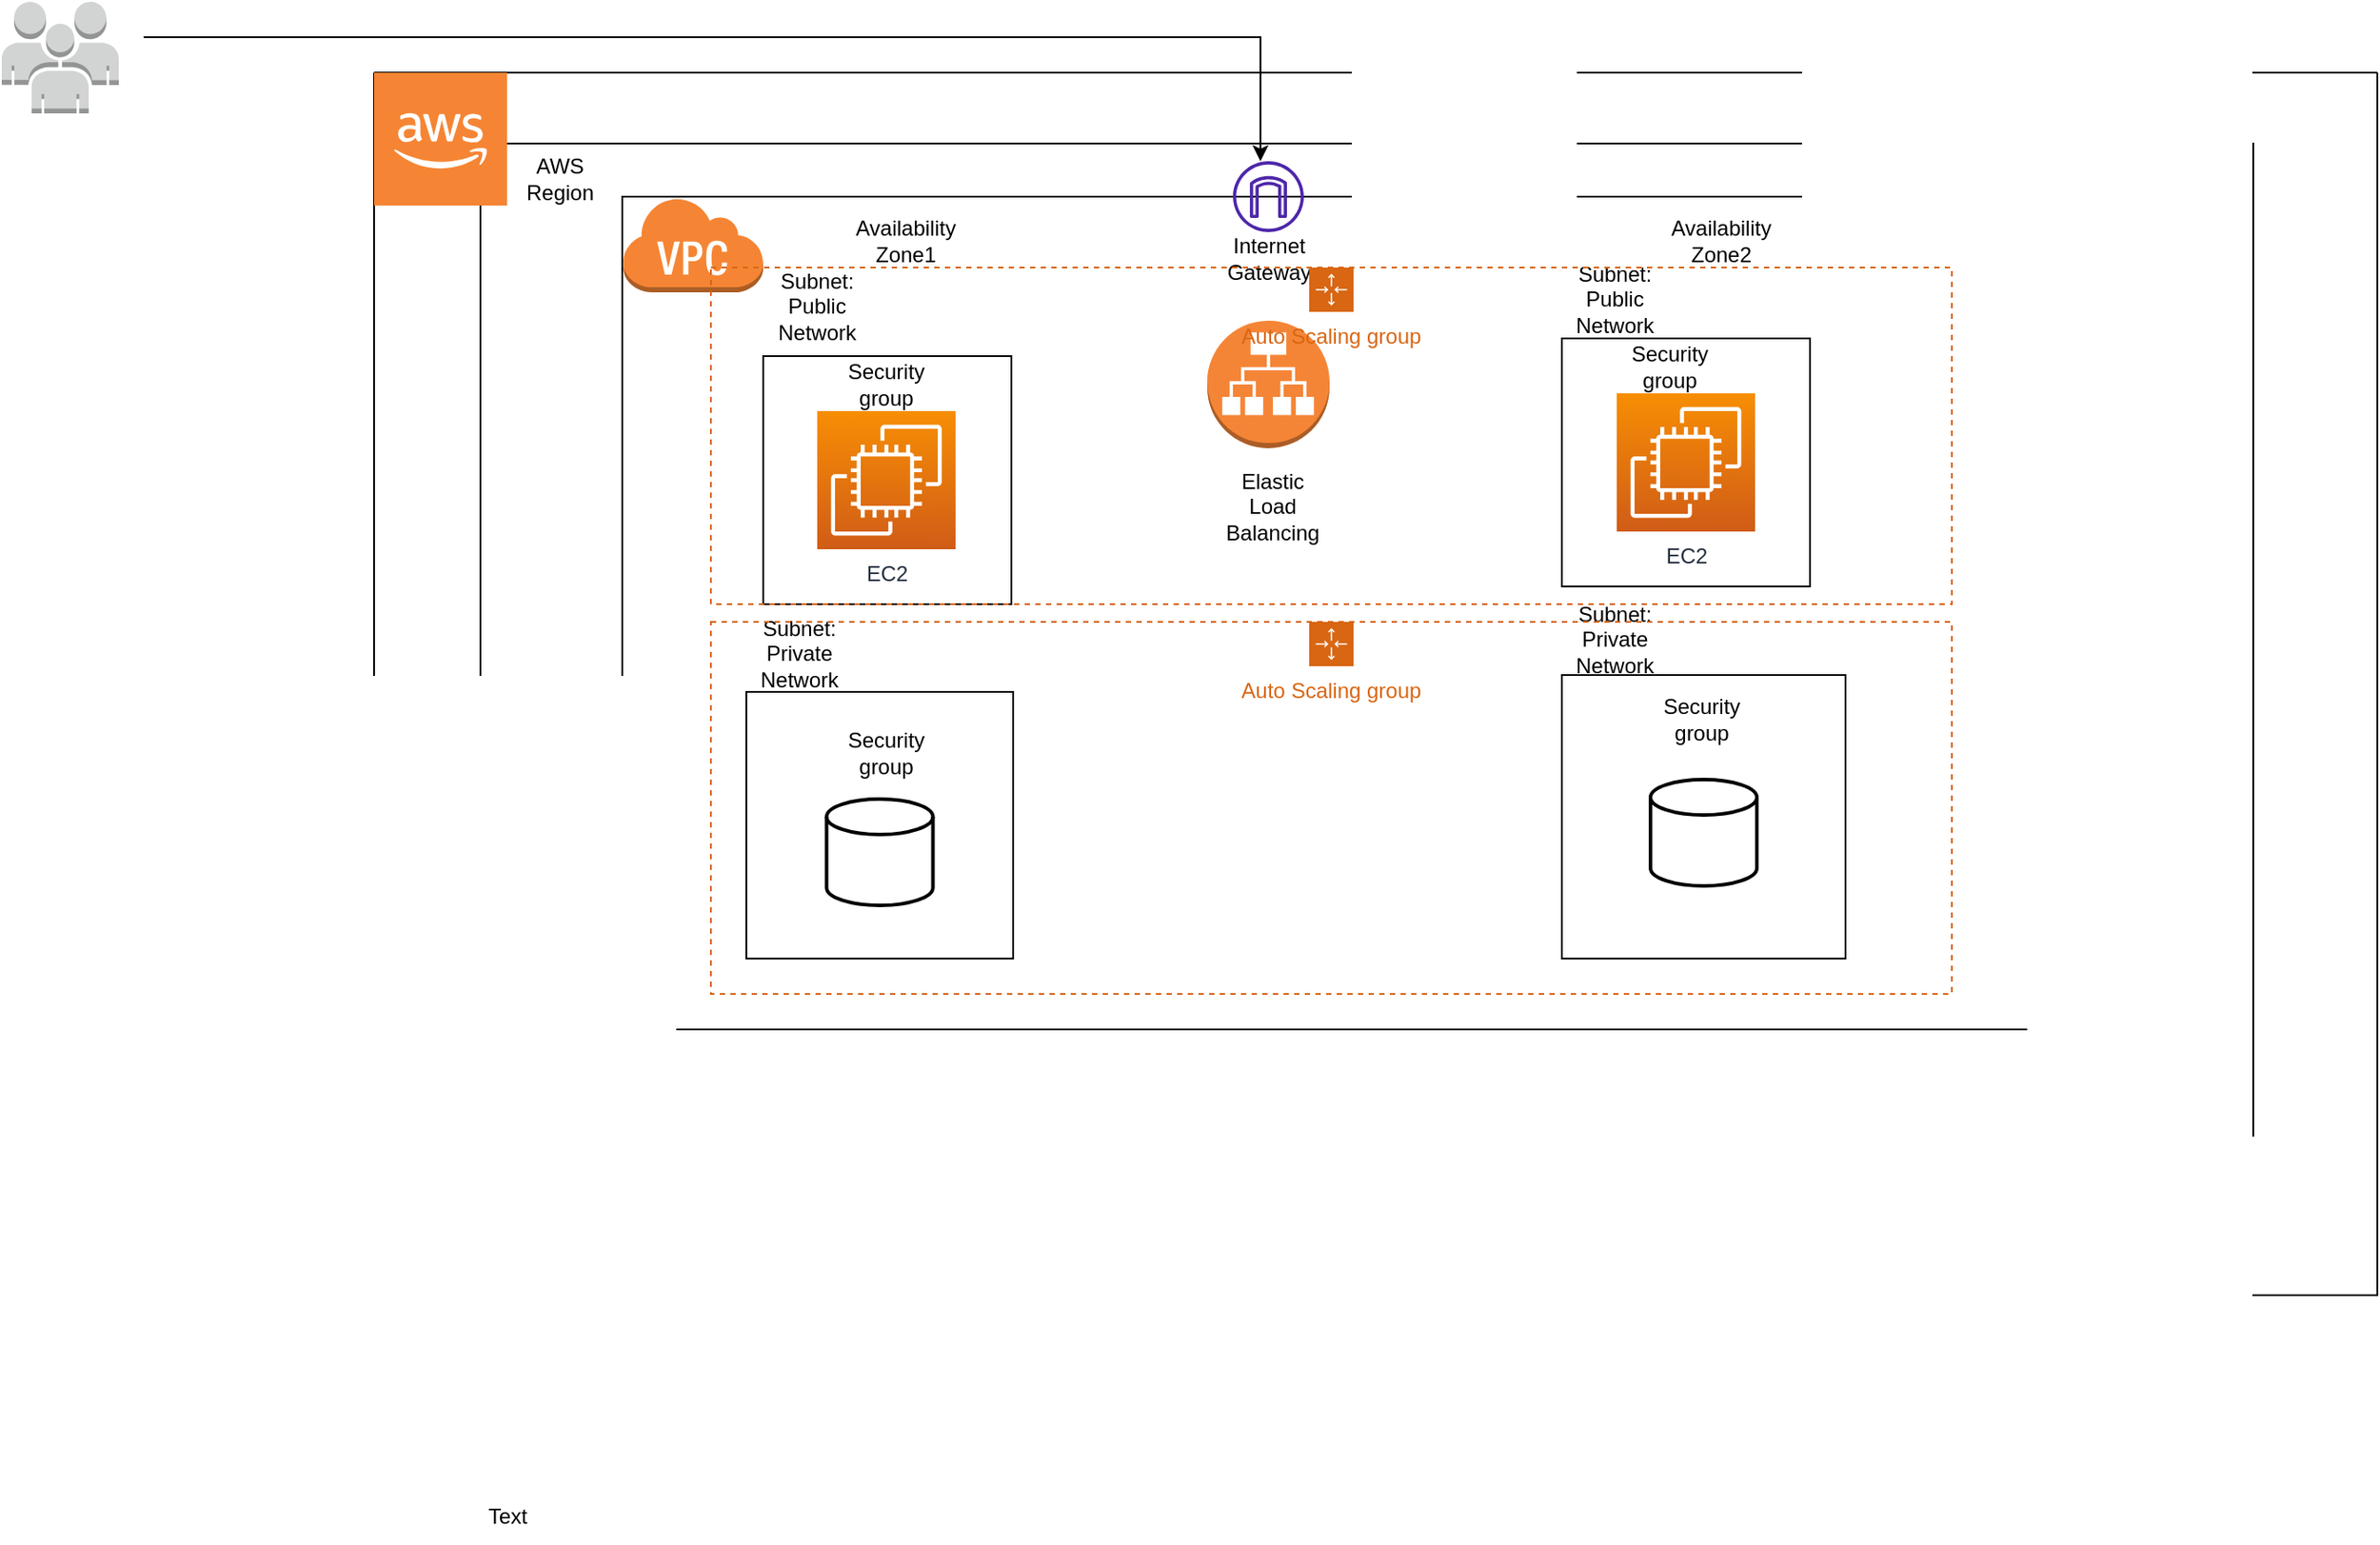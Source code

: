 <mxfile version="21.2.1" type="github">
  <diagram name="Page-1" id="PlIgevGMCSv-zmXggFxV">
    <mxGraphModel dx="938" dy="-621" grid="1" gridSize="10" guides="1" tooltips="1" connect="1" arrows="1" fold="1" page="1" pageScale="1" pageWidth="827" pageHeight="1169" math="0" shadow="0">
      <root>
        <mxCell id="0" />
        <mxCell id="1" parent="0" />
        <mxCell id="gjgdPwr-CT8w_bqsHbFe-2" value="" style="swimlane;startSize=0;movable=0;resizable=0;rotatable=0;deletable=0;editable=0;locked=1;connectable=0;" vertex="1" parent="1">
          <mxGeometry x="290" y="1220" width="1130" height="690" as="geometry" />
        </mxCell>
        <mxCell id="gjgdPwr-CT8w_bqsHbFe-6" value="" style="rounded=0;whiteSpace=wrap;html=1;" vertex="1" parent="gjgdPwr-CT8w_bqsHbFe-2">
          <mxGeometry x="60" y="40" width="1000" height="560" as="geometry" />
        </mxCell>
        <mxCell id="gjgdPwr-CT8w_bqsHbFe-7" value="" style="rounded=0;whiteSpace=wrap;html=1;movable=1;resizable=1;rotatable=1;deletable=1;editable=1;locked=0;connectable=1;" vertex="1" parent="gjgdPwr-CT8w_bqsHbFe-2">
          <mxGeometry x="140" y="70" width="830" height="470" as="geometry" />
        </mxCell>
        <mxCell id="gjgdPwr-CT8w_bqsHbFe-8" value="" style="outlineConnect=0;dashed=0;verticalLabelPosition=bottom;verticalAlign=top;align=center;html=1;shape=mxgraph.aws3.virtual_private_cloud;fillColor=#F58534;gradientColor=none;" vertex="1" parent="gjgdPwr-CT8w_bqsHbFe-2">
          <mxGeometry x="140" y="70" width="79.5" height="54" as="geometry" />
        </mxCell>
        <mxCell id="gjgdPwr-CT8w_bqsHbFe-12" value="" style="outlineConnect=0;dashed=0;verticalLabelPosition=bottom;verticalAlign=top;align=center;html=1;shape=mxgraph.aws3.cloud_2;fillColor=#F58534;gradientColor=none;movable=0;resizable=0;rotatable=0;deletable=0;editable=0;locked=1;connectable=0;" vertex="1" parent="gjgdPwr-CT8w_bqsHbFe-2">
          <mxGeometry width="75" height="75" as="geometry" />
        </mxCell>
        <mxCell id="gjgdPwr-CT8w_bqsHbFe-15" value="AWS Region" style="text;html=1;strokeColor=none;fillColor=none;align=center;verticalAlign=middle;whiteSpace=wrap;rounded=0;" vertex="1" parent="gjgdPwr-CT8w_bqsHbFe-2">
          <mxGeometry x="75" y="45" width="60" height="30" as="geometry" />
        </mxCell>
        <mxCell id="gjgdPwr-CT8w_bqsHbFe-16" value="" style="whiteSpace=wrap;html=1;aspect=fixed;movable=0;resizable=0;rotatable=0;deletable=0;editable=0;locked=1;connectable=0;" vertex="1" parent="gjgdPwr-CT8w_bqsHbFe-2">
          <mxGeometry x="219.5" y="160" width="140" height="140" as="geometry" />
        </mxCell>
        <mxCell id="gjgdPwr-CT8w_bqsHbFe-17" value="EC2" style="sketch=0;points=[[0,0,0],[0.25,0,0],[0.5,0,0],[0.75,0,0],[1,0,0],[0,1,0],[0.25,1,0],[0.5,1,0],[0.75,1,0],[1,1,0],[0,0.25,0],[0,0.5,0],[0,0.75,0],[1,0.25,0],[1,0.5,0],[1,0.75,0]];outlineConnect=0;fontColor=#232F3E;gradientColor=#F78E04;gradientDirection=north;fillColor=#D05C17;strokeColor=#ffffff;dashed=0;verticalLabelPosition=bottom;verticalAlign=top;align=center;html=1;fontSize=12;fontStyle=0;aspect=fixed;shape=mxgraph.aws4.resourceIcon;resIcon=mxgraph.aws4.ec2;movable=0;resizable=0;rotatable=0;deletable=0;editable=0;locked=1;connectable=0;" vertex="1" parent="gjgdPwr-CT8w_bqsHbFe-2">
          <mxGeometry x="250" y="191" width="78" height="78" as="geometry" />
        </mxCell>
        <mxCell id="gjgdPwr-CT8w_bqsHbFe-18" value="Security group" style="text;html=1;strokeColor=none;fillColor=none;align=center;verticalAlign=middle;whiteSpace=wrap;rounded=0;movable=0;resizable=0;rotatable=0;deletable=0;editable=0;locked=1;connectable=0;" vertex="1" parent="gjgdPwr-CT8w_bqsHbFe-2">
          <mxGeometry x="259" y="161" width="60" height="30" as="geometry" />
        </mxCell>
        <mxCell id="gjgdPwr-CT8w_bqsHbFe-20" value="" style="whiteSpace=wrap;html=1;aspect=fixed;movable=0;resizable=0;rotatable=0;deletable=0;editable=0;locked=1;connectable=0;" vertex="1" parent="gjgdPwr-CT8w_bqsHbFe-2">
          <mxGeometry x="670" y="150" width="140" height="140" as="geometry" />
        </mxCell>
        <mxCell id="gjgdPwr-CT8w_bqsHbFe-21" value="EC2" style="sketch=0;points=[[0,0,0],[0.25,0,0],[0.5,0,0],[0.75,0,0],[1,0,0],[0,1,0],[0.25,1,0],[0.5,1,0],[0.75,1,0],[1,1,0],[0,0.25,0],[0,0.5,0],[0,0.75,0],[1,0.25,0],[1,0.5,0],[1,0.75,0]];outlineConnect=0;fontColor=#232F3E;gradientColor=#F78E04;gradientDirection=north;fillColor=#D05C17;strokeColor=#ffffff;dashed=0;verticalLabelPosition=bottom;verticalAlign=top;align=center;html=1;fontSize=12;fontStyle=0;aspect=fixed;shape=mxgraph.aws4.resourceIcon;resIcon=mxgraph.aws4.ec2;movable=0;resizable=0;rotatable=0;deletable=0;editable=0;locked=1;connectable=0;" vertex="1" parent="gjgdPwr-CT8w_bqsHbFe-2">
          <mxGeometry x="701" y="181" width="78" height="78" as="geometry" />
        </mxCell>
        <mxCell id="gjgdPwr-CT8w_bqsHbFe-22" value="Security group" style="text;html=1;strokeColor=none;fillColor=none;align=center;verticalAlign=middle;whiteSpace=wrap;rounded=0;movable=0;resizable=0;rotatable=0;deletable=0;editable=0;locked=1;connectable=0;" vertex="1" parent="gjgdPwr-CT8w_bqsHbFe-2">
          <mxGeometry x="701" y="151" width="60" height="30" as="geometry" />
        </mxCell>
        <mxCell id="gjgdPwr-CT8w_bqsHbFe-23" value="" style="whiteSpace=wrap;html=1;aspect=fixed;movable=0;resizable=0;rotatable=0;deletable=0;editable=0;locked=1;connectable=0;" vertex="1" parent="gjgdPwr-CT8w_bqsHbFe-2">
          <mxGeometry x="210" y="349.5" width="150.5" height="150.5" as="geometry" />
        </mxCell>
        <mxCell id="gjgdPwr-CT8w_bqsHbFe-24" value="" style="whiteSpace=wrap;html=1;aspect=fixed;movable=0;resizable=0;rotatable=0;deletable=0;editable=0;locked=1;connectable=0;" vertex="1" parent="gjgdPwr-CT8w_bqsHbFe-2">
          <mxGeometry x="670" y="340" width="160" height="160" as="geometry" />
        </mxCell>
        <mxCell id="gjgdPwr-CT8w_bqsHbFe-25" value="" style="strokeWidth=2;html=1;shape=mxgraph.flowchart.database;whiteSpace=wrap;" vertex="1" parent="gjgdPwr-CT8w_bqsHbFe-2">
          <mxGeometry x="255.25" y="410" width="60" height="60" as="geometry" />
        </mxCell>
        <mxCell id="gjgdPwr-CT8w_bqsHbFe-26" value="Security group" style="text;html=1;strokeColor=none;fillColor=none;align=center;verticalAlign=middle;whiteSpace=wrap;rounded=0;" vertex="1" parent="gjgdPwr-CT8w_bqsHbFe-2">
          <mxGeometry x="259" y="369" width="60" height="30" as="geometry" />
        </mxCell>
        <mxCell id="gjgdPwr-CT8w_bqsHbFe-28" value="Security group" style="text;html=1;strokeColor=none;fillColor=none;align=center;verticalAlign=middle;whiteSpace=wrap;rounded=0;" vertex="1" parent="gjgdPwr-CT8w_bqsHbFe-2">
          <mxGeometry x="719" y="349.5" width="60" height="30" as="geometry" />
        </mxCell>
        <mxCell id="gjgdPwr-CT8w_bqsHbFe-29" value="" style="strokeWidth=2;html=1;shape=mxgraph.flowchart.database;whiteSpace=wrap;" vertex="1" parent="gjgdPwr-CT8w_bqsHbFe-2">
          <mxGeometry x="720" y="399" width="60" height="60" as="geometry" />
        </mxCell>
        <mxCell id="gjgdPwr-CT8w_bqsHbFe-31" value="Subnet: Public Network" style="text;html=1;strokeColor=none;fillColor=none;align=center;verticalAlign=middle;whiteSpace=wrap;rounded=0;" vertex="1" parent="gjgdPwr-CT8w_bqsHbFe-2">
          <mxGeometry x="219.5" y="110" width="60" height="44" as="geometry" />
        </mxCell>
        <mxCell id="gjgdPwr-CT8w_bqsHbFe-34" value="Subnet: Public Network" style="text;html=1;strokeColor=none;fillColor=none;align=center;verticalAlign=middle;whiteSpace=wrap;rounded=0;" vertex="1" parent="gjgdPwr-CT8w_bqsHbFe-2">
          <mxGeometry x="670" y="106" width="60" height="44" as="geometry" />
        </mxCell>
        <mxCell id="gjgdPwr-CT8w_bqsHbFe-35" value="Subnet: Private Network" style="text;html=1;strokeColor=none;fillColor=none;align=center;verticalAlign=middle;whiteSpace=wrap;rounded=0;movable=0;resizable=0;rotatable=0;deletable=0;editable=0;locked=1;connectable=0;" vertex="1" parent="gjgdPwr-CT8w_bqsHbFe-2">
          <mxGeometry x="210" y="305.5" width="60" height="44" as="geometry" />
        </mxCell>
        <mxCell id="gjgdPwr-CT8w_bqsHbFe-36" value="Subnet: Private Network" style="text;html=1;strokeColor=none;fillColor=none;align=center;verticalAlign=middle;whiteSpace=wrap;rounded=0;" vertex="1" parent="gjgdPwr-CT8w_bqsHbFe-2">
          <mxGeometry x="670" y="298" width="60" height="44" as="geometry" />
        </mxCell>
        <mxCell id="gjgdPwr-CT8w_bqsHbFe-37" value="" style="outlineConnect=0;dashed=0;verticalLabelPosition=bottom;verticalAlign=top;align=center;html=1;shape=mxgraph.aws3.application_load_balancer;fillColor=#F58536;gradientColor=none;" vertex="1" parent="1">
          <mxGeometry x="760" y="1360" width="69" height="72" as="geometry" />
        </mxCell>
        <mxCell id="gjgdPwr-CT8w_bqsHbFe-38" value="" style="sketch=0;outlineConnect=0;fontColor=#232F3E;gradientColor=none;fillColor=#4D27AA;strokeColor=none;dashed=0;verticalLabelPosition=bottom;verticalAlign=top;align=center;html=1;fontSize=12;fontStyle=0;aspect=fixed;pointerEvents=1;shape=mxgraph.aws4.internet_gateway;" vertex="1" parent="1">
          <mxGeometry x="774.5" y="1270" width="40" height="40" as="geometry" />
        </mxCell>
        <mxCell id="gjgdPwr-CT8w_bqsHbFe-39" value="" style="outlineConnect=0;dashed=0;verticalLabelPosition=bottom;verticalAlign=top;align=center;html=1;shape=mxgraph.aws3.users;fillColor=#D2D3D3;gradientColor=none;movable=0;resizable=0;rotatable=0;deletable=0;editable=0;locked=1;connectable=0;" vertex="1" parent="1">
          <mxGeometry x="80" y="1180" width="66" height="63" as="geometry" />
        </mxCell>
        <mxCell id="gjgdPwr-CT8w_bqsHbFe-43" value="" style="endArrow=classic;html=1;rounded=0;movable=0;resizable=0;rotatable=0;deletable=0;editable=0;locked=1;connectable=0;" edge="1" parent="1" target="gjgdPwr-CT8w_bqsHbFe-38">
          <mxGeometry width="50" height="50" relative="1" as="geometry">
            <mxPoint x="160" y="1200" as="sourcePoint" />
            <mxPoint x="780" y="1200" as="targetPoint" />
            <Array as="points">
              <mxPoint x="790" y="1200" />
              <mxPoint x="790" y="1270" />
            </Array>
          </mxGeometry>
        </mxCell>
        <mxCell id="gjgdPwr-CT8w_bqsHbFe-45" value="Internet Gateway" style="text;html=1;strokeColor=none;fillColor=none;align=center;verticalAlign=middle;whiteSpace=wrap;rounded=0;" vertex="1" parent="1">
          <mxGeometry x="764.5" y="1310" width="60" height="30" as="geometry" />
        </mxCell>
        <mxCell id="gjgdPwr-CT8w_bqsHbFe-46" value="Elastic Load Balancing" style="text;html=1;strokeColor=none;fillColor=none;align=center;verticalAlign=middle;whiteSpace=wrap;rounded=0;" vertex="1" parent="1">
          <mxGeometry x="767" y="1440" width="60" height="50" as="geometry" />
        </mxCell>
        <mxCell id="gjgdPwr-CT8w_bqsHbFe-48" value="Text" style="text;html=1;align=center;verticalAlign=middle;resizable=0;points=[];autosize=1;strokeColor=none;fillColor=none;" vertex="1" parent="1">
          <mxGeometry x="340" y="2020" width="50" height="30" as="geometry" />
        </mxCell>
        <mxCell id="gjgdPwr-CT8w_bqsHbFe-50" value="Availability Zone1" style="text;html=1;strokeColor=none;fillColor=none;align=center;verticalAlign=middle;whiteSpace=wrap;rounded=0;" vertex="1" parent="1">
          <mxGeometry x="560" y="1300" width="60" height="30" as="geometry" />
        </mxCell>
        <mxCell id="gjgdPwr-CT8w_bqsHbFe-51" value="Availability Zone2" style="text;html=1;strokeColor=none;fillColor=none;align=center;verticalAlign=middle;whiteSpace=wrap;rounded=0;" vertex="1" parent="1">
          <mxGeometry x="1020" y="1300" width="60" height="30" as="geometry" />
        </mxCell>
        <mxCell id="gjgdPwr-CT8w_bqsHbFe-58" value="Auto Scaling group" style="points=[[0,0],[0.25,0],[0.5,0],[0.75,0],[1,0],[1,0.25],[1,0.5],[1,0.75],[1,1],[0.75,1],[0.5,1],[0.25,1],[0,1],[0,0.75],[0,0.5],[0,0.25]];outlineConnect=0;gradientColor=none;html=1;whiteSpace=wrap;fontSize=12;fontStyle=0;container=1;pointerEvents=0;collapsible=0;recursiveResize=0;shape=mxgraph.aws4.groupCenter;grIcon=mxgraph.aws4.group_auto_scaling_group;grStroke=1;strokeColor=#D86613;fillColor=none;verticalAlign=top;align=center;fontColor=#D86613;dashed=1;spacingTop=25;" vertex="1" parent="1">
          <mxGeometry x="480" y="1330" width="700" height="190" as="geometry" />
        </mxCell>
        <mxCell id="gjgdPwr-CT8w_bqsHbFe-59" value="Auto Scaling group" style="points=[[0,0],[0.25,0],[0.5,0],[0.75,0],[1,0],[1,0.25],[1,0.5],[1,0.75],[1,1],[0.75,1],[0.5,1],[0.25,1],[0,1],[0,0.75],[0,0.5],[0,0.25]];outlineConnect=0;gradientColor=none;html=1;whiteSpace=wrap;fontSize=12;fontStyle=0;container=1;pointerEvents=0;collapsible=0;recursiveResize=0;shape=mxgraph.aws4.groupCenter;grIcon=mxgraph.aws4.group_auto_scaling_group;grStroke=1;strokeColor=#D86613;fillColor=none;verticalAlign=top;align=center;fontColor=#D86613;dashed=1;spacingTop=25;movable=0;resizable=0;rotatable=0;deletable=0;editable=0;locked=1;connectable=0;" vertex="1" parent="1">
          <mxGeometry x="480" y="1530" width="700" height="210" as="geometry" />
        </mxCell>
      </root>
    </mxGraphModel>
  </diagram>
</mxfile>
